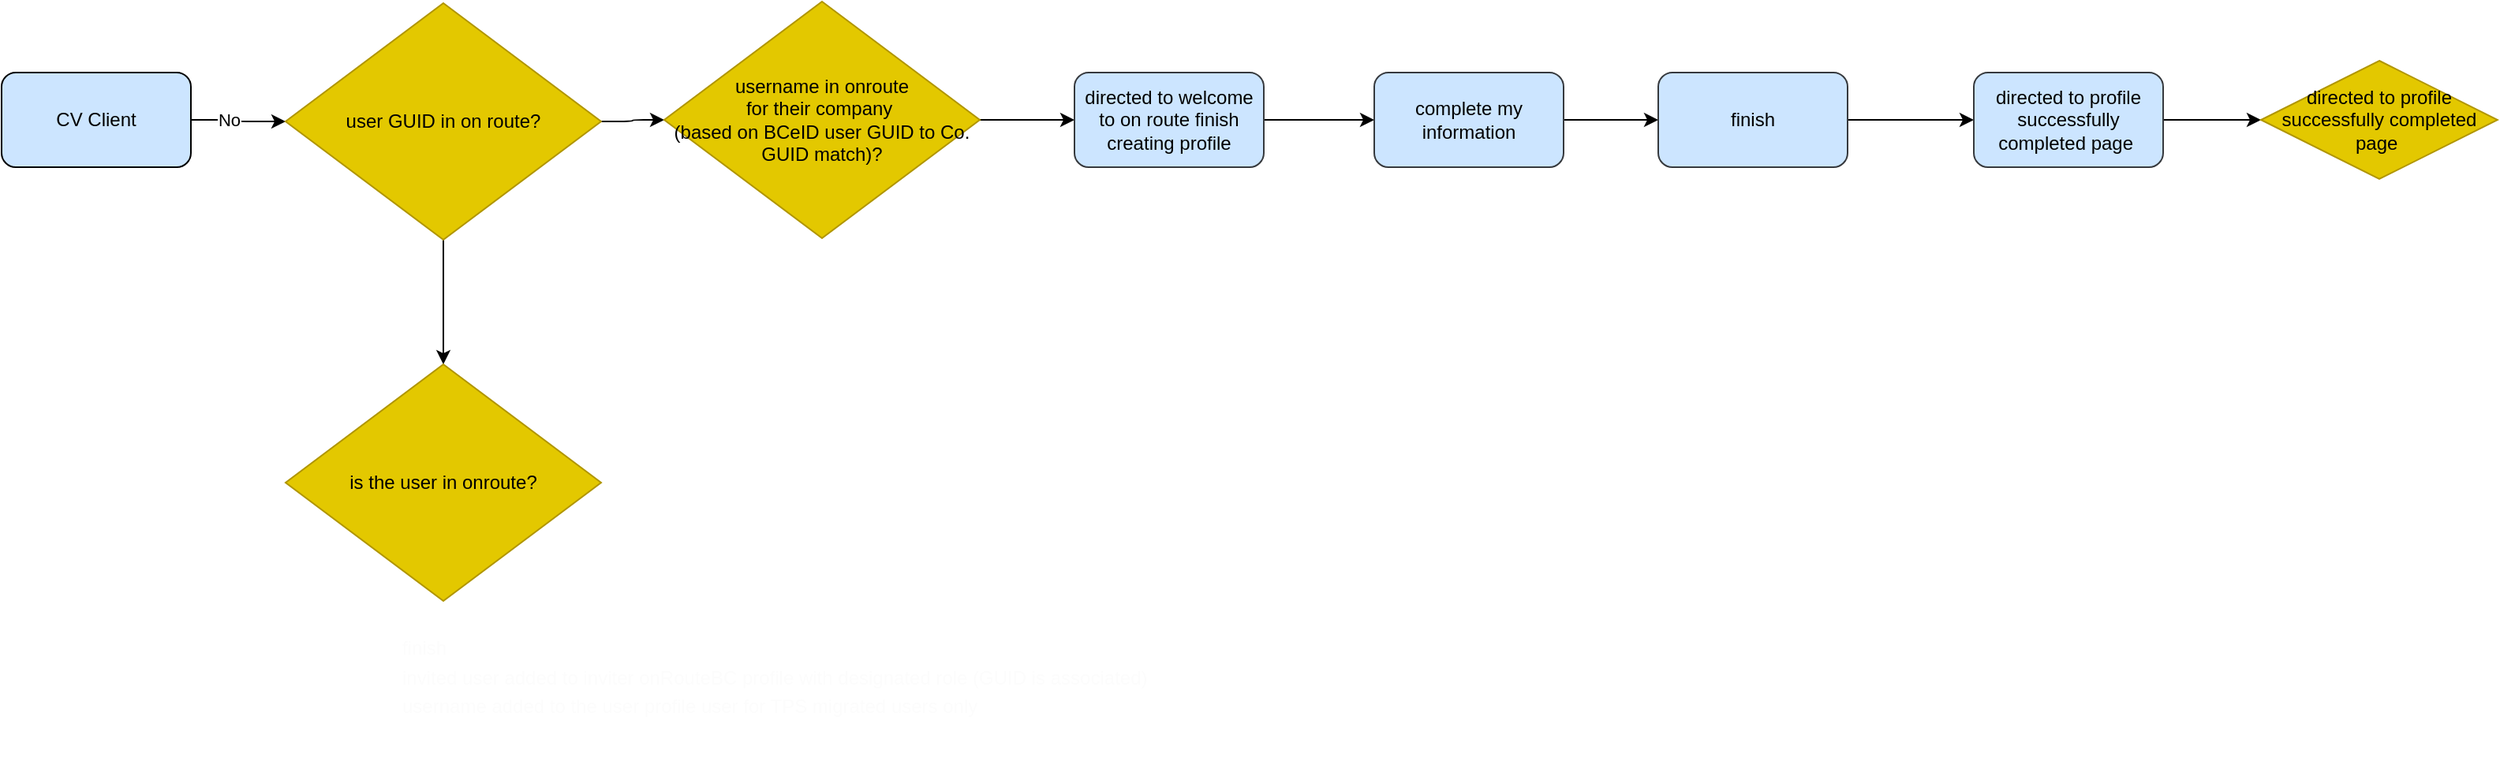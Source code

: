 <mxfile>
    <diagram id="9TwPS-F_7MRN20uyAeRd" name="Page-1">
        <mxGraphModel dx="891" dy="764" grid="0" gridSize="10" guides="1" tooltips="1" connect="1" arrows="1" fold="1" page="1" pageScale="1" pageWidth="850" pageHeight="1100" background="#ffffff" math="0" shadow="0">
            <root>
                <mxCell id="0"/>
                <mxCell id="1" parent="0"/>
                <mxCell id="14" style="edgeStyle=orthogonalEdgeStyle;html=1;entryX=0;entryY=0.5;entryDx=0;entryDy=0;" edge="1" parent="1" source="2" target="6">
                    <mxGeometry relative="1" as="geometry"/>
                </mxCell>
                <mxCell id="15" value="&lt;font color=&quot;#000000&quot;&gt;No&lt;/font&gt;" style="edgeLabel;html=1;align=center;verticalAlign=middle;resizable=0;points=[];" vertex="1" connectable="0" parent="14">
                    <mxGeometry x="-0.224" y="1" relative="1" as="geometry">
                        <mxPoint y="1" as="offset"/>
                    </mxGeometry>
                </mxCell>
                <mxCell id="2" value="CV Client" style="rounded=1;whiteSpace=wrap;html=1;fillColor=#cce5ff;strokeColor=#000000;fontColor=#000000;" vertex="1" parent="1">
                    <mxGeometry x="20" y="85" width="120" height="60" as="geometry"/>
                </mxCell>
                <mxCell id="17" value="" style="edgeStyle=orthogonalEdgeStyle;html=1;" edge="1" parent="1" source="6" target="16">
                    <mxGeometry relative="1" as="geometry"/>
                </mxCell>
                <mxCell id="19" value="" style="edgeStyle=orthogonalEdgeStyle;html=1;" edge="1" parent="1" source="6" target="18">
                    <mxGeometry relative="1" as="geometry"/>
                </mxCell>
                <mxCell id="6" value="user GUID in on route?" style="rhombus;whiteSpace=wrap;html=1;fontFamily=Helvetica;fontSize=12;fontColor=#000000;align=center;strokeColor=#B09500;fillColor=#e3c800;labelBackgroundColor=none;" vertex="1" parent="1">
                    <mxGeometry x="200" y="41" width="200" height="150" as="geometry"/>
                </mxCell>
                <mxCell id="16" value="is the user in onroute?" style="rhombus;whiteSpace=wrap;html=1;fontFamily=Helvetica;fontSize=12;fontColor=#000000;align=center;strokeColor=#B09500;fillColor=#e3c800;" vertex="1" parent="1">
                    <mxGeometry x="200" y="270" width="200" height="150" as="geometry"/>
                </mxCell>
                <mxCell id="25" value="" style="edgeStyle=orthogonalEdgeStyle;html=1;fontColor=#FCFCFC;" edge="1" parent="1" source="18" target="24">
                    <mxGeometry relative="1" as="geometry"/>
                </mxCell>
                <mxCell id="18" value="&lt;div style=&quot;&quot;&gt;&lt;span style=&quot;background-color: initial;&quot;&gt;username in onroute&lt;/span&gt;&lt;/div&gt;&lt;div style=&quot;&quot;&gt;&lt;span style=&quot;background-color: initial;&quot;&gt;for their company&amp;nbsp;&lt;/span&gt;&lt;/div&gt;&lt;div style=&quot;&quot;&gt;&lt;span style=&quot;background-color: initial;&quot;&gt;(based on BCeID user GUID to Co. GUID match)?&lt;/span&gt;&lt;/div&gt;" style="rhombus;whiteSpace=wrap;html=1;fontFamily=Helvetica;fontSize=12;fontColor=#000000;align=center;strokeColor=#B09500;fillColor=#e3c800;labelBackgroundColor=none;" vertex="1" parent="1">
                    <mxGeometry x="440" y="40" width="200" height="150" as="geometry"/>
                </mxCell>
                <mxCell id="23" value="&lt;br&gt;&lt;table style=&quot;caret-color: rgb(0, 0, 0); font-style: normal; font-variant-caps: normal; font-weight: 400; letter-spacing: normal; text-align: start; text-transform: none; word-spacing: 0px; -webkit-text-stroke-width: 0px; text-decoration: none; width: 776.156px;&quot;&gt;&lt;tbody&gt;&lt;tr&gt;&lt;td style=&quot;padding: 0px;&quot;&gt;&lt;div&gt;&lt;font color=&quot;#fcfcfc&quot;&gt;finish&lt;/font&gt;&lt;/div&gt;&lt;/td&gt;&lt;/tr&gt;&lt;/tbody&gt;&lt;/table&gt;&lt;table style=&quot;caret-color: rgb(0, 0, 0); font-style: normal; font-variant-caps: normal; font-weight: 400; letter-spacing: normal; text-align: start; text-transform: none; word-spacing: 0px; -webkit-text-stroke-width: 0px; text-decoration: none; width: 776.156px;&quot;&gt;&lt;tbody&gt;&lt;tr&gt;&lt;td style=&quot;padding: 0px;&quot;&gt;&lt;div&gt;&lt;font color=&quot;#fcfcfc&quot;&gt;invited user added to inviter onRouteBC profile with designated role (GUID is associated)&lt;/font&gt;&lt;/div&gt;&lt;/td&gt;&lt;/tr&gt;&lt;/tbody&gt;&lt;/table&gt;&lt;table style=&quot;caret-color: rgb(0, 0, 0); font-style: normal; font-variant-caps: normal; font-weight: 400; letter-spacing: normal; text-align: start; text-transform: none; word-spacing: 0px; -webkit-text-stroke-width: 0px; text-decoration: none; width: 776.156px;&quot;&gt;&lt;tbody&gt;&lt;tr&gt;&lt;td style=&quot;padding: 0px;&quot;&gt;&lt;div&gt;&lt;font color=&quot;#fcfcfc&quot;&gt;username added to the&amp;nbsp;user profile user for TPS migrated users only&lt;/font&gt;&lt;/div&gt;&lt;/td&gt;&lt;/tr&gt;&lt;/tbody&gt;&lt;/table&gt;" style="text;whiteSpace=wrap;html=1;" vertex="1" parent="1">
                    <mxGeometry x="270" y="420" width="560" height="110" as="geometry"/>
                </mxCell>
                <mxCell id="27" value="" style="edgeStyle=orthogonalEdgeStyle;html=1;fontColor=#000000;" edge="1" parent="1" source="24" target="26">
                    <mxGeometry relative="1" as="geometry"/>
                </mxCell>
                <mxCell id="24" value="&lt;span style=&quot;text-align: start; caret-color: rgb(0, 0, 0);&quot;&gt;directed to welcome to on route finish creating profile&lt;br&gt;&lt;/span&gt;" style="rounded=1;html=1;fillColor=#cce5ff;strokeColor=#36393d;labelBackgroundColor=none;fontColor=#000000;horizontal=1;whiteSpace=wrap;verticalAlign=middle;" vertex="1" parent="1">
                    <mxGeometry x="700" y="85" width="120" height="60" as="geometry"/>
                </mxCell>
                <mxCell id="29" value="" style="edgeStyle=orthogonalEdgeStyle;html=1;fontColor=#000000;" edge="1" parent="1" source="26" target="28">
                    <mxGeometry relative="1" as="geometry"/>
                </mxCell>
                <mxCell id="26" value="&lt;span style=&quot;text-align: start; caret-color: rgb(0, 0, 0);&quot;&gt;complete my information&lt;br&gt;&lt;/span&gt;" style="rounded=1;whiteSpace=wrap;html=1;fillColor=#cce5ff;strokeColor=#36393d;fontColor=#000000;labelBackgroundColor=none;" vertex="1" parent="1">
                    <mxGeometry x="890" y="85" width="120" height="60" as="geometry"/>
                </mxCell>
                <mxCell id="31" value="" style="edgeStyle=orthogonalEdgeStyle;html=1;fontColor=#000000;" edge="1" parent="1" source="28" target="30">
                    <mxGeometry relative="1" as="geometry"/>
                </mxCell>
                <mxCell id="28" value="finish" style="rounded=1;whiteSpace=wrap;html=1;fillColor=#cce5ff;strokeColor=#36393d;fontColor=#000000;labelBackgroundColor=none;" vertex="1" parent="1">
                    <mxGeometry x="1070" y="85" width="120" height="60" as="geometry"/>
                </mxCell>
                <mxCell id="33" value="" style="edgeStyle=orthogonalEdgeStyle;html=1;fontColor=#000000;" edge="1" parent="1" source="30" target="32">
                    <mxGeometry relative="1" as="geometry"/>
                </mxCell>
                <mxCell id="30" value="directed to profile successfully completed page&amp;nbsp;" style="rounded=1;whiteSpace=wrap;html=1;fillColor=#cce5ff;strokeColor=#36393d;fontColor=#000000;labelBackgroundColor=none;" vertex="1" parent="1">
                    <mxGeometry x="1270" y="85" width="120" height="60" as="geometry"/>
                </mxCell>
                <mxCell id="32" value="directed to profile successfully completed page&amp;nbsp;" style="rhombus;whiteSpace=wrap;html=1;fontFamily=Helvetica;fontSize=12;align=center;strokeColor=#B09500;fillColor=#e3c800;fontColor=#000000;aspect=fixed;" vertex="1" parent="1">
                    <mxGeometry x="1452" y="77.5" width="150" height="75" as="geometry"/>
                </mxCell>
            </root>
        </mxGraphModel>
    </diagram>
</mxfile>